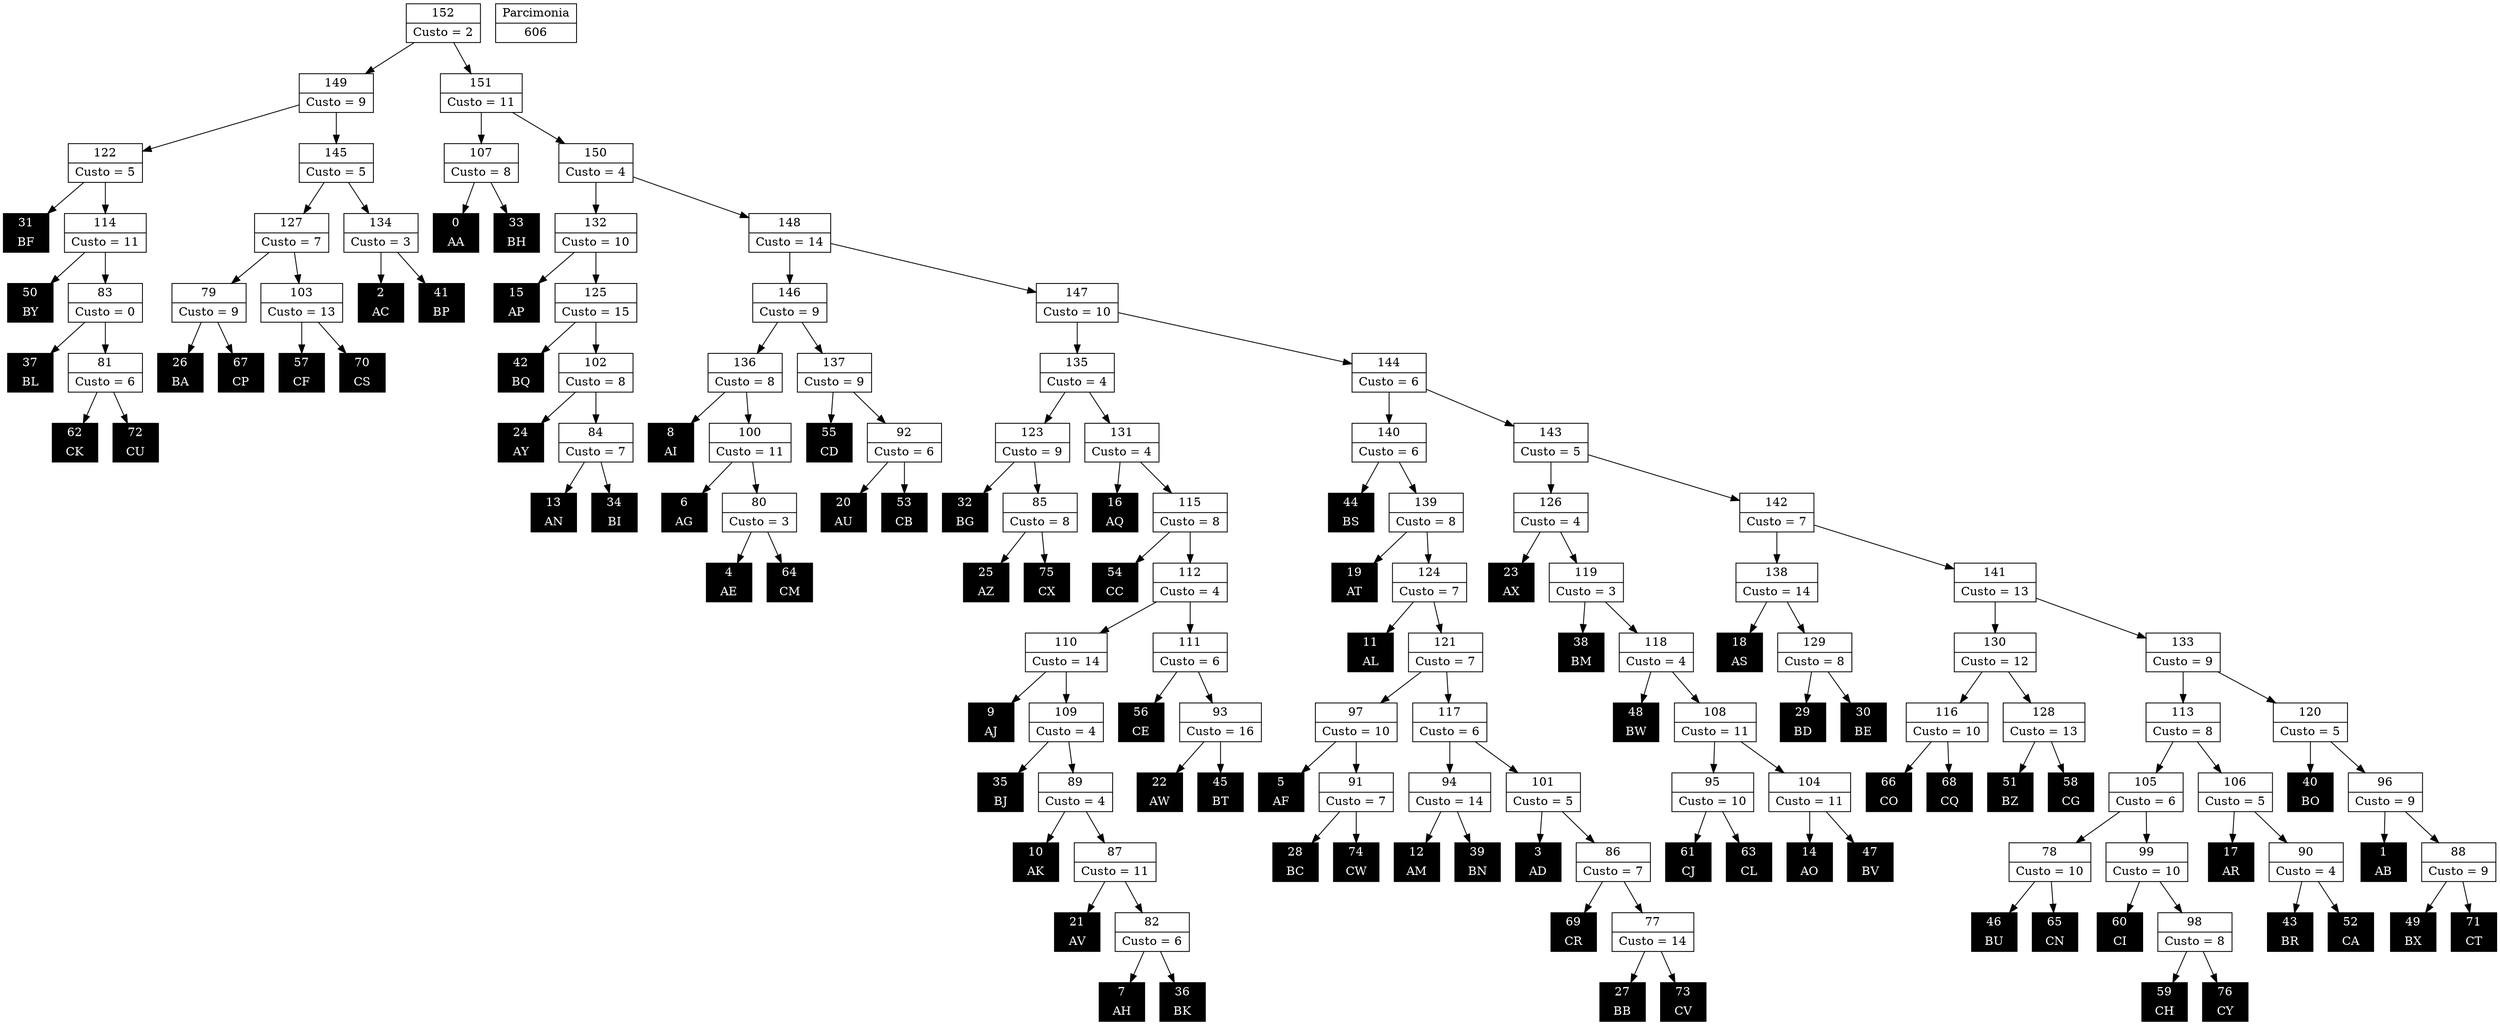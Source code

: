Digraph G {
0 [shape="record", label="{0 | AA}",style=filled, color=black, fontcolor=white,fontsize=14, height=0.5]
1 [shape="record", label="{1 | AB}",style=filled, color=black, fontcolor=white,fontsize=14, height=0.5]
2 [shape="record", label="{2 | AC}",style=filled, color=black, fontcolor=white,fontsize=14, height=0.5]
3 [shape="record", label="{3 | AD}",style=filled, color=black, fontcolor=white,fontsize=14, height=0.5]
4 [shape="record", label="{4 | AE}",style=filled, color=black, fontcolor=white,fontsize=14, height=0.5]
5 [shape="record", label="{5 | AF}",style=filled, color=black, fontcolor=white,fontsize=14, height=0.5]
6 [shape="record", label="{6 | AG}",style=filled, color=black, fontcolor=white,fontsize=14, height=0.5]
7 [shape="record", label="{7 | AH}",style=filled, color=black, fontcolor=white,fontsize=14, height=0.5]
8 [shape="record", label="{8 | AI}",style=filled, color=black, fontcolor=white,fontsize=14, height=0.5]
9 [shape="record", label="{9 | AJ}",style=filled, color=black, fontcolor=white,fontsize=14, height=0.5]
10 [shape="record", label="{10 | AK}",style=filled, color=black, fontcolor=white,fontsize=14, height=0.5]
11 [shape="record", label="{11 | AL}",style=filled, color=black, fontcolor=white,fontsize=14, height=0.5]
12 [shape="record", label="{12 | AM}",style=filled, color=black, fontcolor=white,fontsize=14, height=0.5]
13 [shape="record", label="{13 | AN}",style=filled, color=black, fontcolor=white,fontsize=14, height=0.5]
14 [shape="record", label="{14 | AO}",style=filled, color=black, fontcolor=white,fontsize=14, height=0.5]
15 [shape="record", label="{15 | AP}",style=filled, color=black, fontcolor=white,fontsize=14, height=0.5]
16 [shape="record", label="{16 | AQ}",style=filled, color=black, fontcolor=white,fontsize=14, height=0.5]
17 [shape="record", label="{17 | AR}",style=filled, color=black, fontcolor=white,fontsize=14, height=0.5]
18 [shape="record", label="{18 | AS}",style=filled, color=black, fontcolor=white,fontsize=14, height=0.5]
19 [shape="record", label="{19 | AT}",style=filled, color=black, fontcolor=white,fontsize=14, height=0.5]
20 [shape="record", label="{20 | AU}",style=filled, color=black, fontcolor=white,fontsize=14, height=0.5]
21 [shape="record", label="{21 | AV}",style=filled, color=black, fontcolor=white,fontsize=14, height=0.5]
22 [shape="record", label="{22 | AW}",style=filled, color=black, fontcolor=white,fontsize=14, height=0.5]
23 [shape="record", label="{23 | AX}",style=filled, color=black, fontcolor=white,fontsize=14, height=0.5]
24 [shape="record", label="{24 | AY}",style=filled, color=black, fontcolor=white,fontsize=14, height=0.5]
25 [shape="record", label="{25 | AZ}",style=filled, color=black, fontcolor=white,fontsize=14, height=0.5]
26 [shape="record", label="{26 | BA}",style=filled, color=black, fontcolor=white,fontsize=14, height=0.5]
27 [shape="record", label="{27 | BB}",style=filled, color=black, fontcolor=white,fontsize=14, height=0.5]
28 [shape="record", label="{28 | BC}",style=filled, color=black, fontcolor=white,fontsize=14, height=0.5]
29 [shape="record", label="{29 | BD}",style=filled, color=black, fontcolor=white,fontsize=14, height=0.5]
30 [shape="record", label="{30 | BE}",style=filled, color=black, fontcolor=white,fontsize=14, height=0.5]
31 [shape="record", label="{31 | BF}",style=filled, color=black, fontcolor=white,fontsize=14, height=0.5]
32 [shape="record", label="{32 | BG}",style=filled, color=black, fontcolor=white,fontsize=14, height=0.5]
33 [shape="record", label="{33 | BH}",style=filled, color=black, fontcolor=white,fontsize=14, height=0.5]
34 [shape="record", label="{34 | BI}",style=filled, color=black, fontcolor=white,fontsize=14, height=0.5]
35 [shape="record", label="{35 | BJ}",style=filled, color=black, fontcolor=white,fontsize=14, height=0.5]
36 [shape="record", label="{36 | BK}",style=filled, color=black, fontcolor=white,fontsize=14, height=0.5]
37 [shape="record", label="{37 | BL}",style=filled, color=black, fontcolor=white,fontsize=14, height=0.5]
38 [shape="record", label="{38 | BM}",style=filled, color=black, fontcolor=white,fontsize=14, height=0.5]
39 [shape="record", label="{39 | BN}",style=filled, color=black, fontcolor=white,fontsize=14, height=0.5]
40 [shape="record", label="{40 | BO}",style=filled, color=black, fontcolor=white,fontsize=14, height=0.5]
41 [shape="record", label="{41 | BP}",style=filled, color=black, fontcolor=white,fontsize=14, height=0.5]
42 [shape="record", label="{42 | BQ}",style=filled, color=black, fontcolor=white,fontsize=14, height=0.5]
43 [shape="record", label="{43 | BR}",style=filled, color=black, fontcolor=white,fontsize=14, height=0.5]
44 [shape="record", label="{44 | BS}",style=filled, color=black, fontcolor=white,fontsize=14, height=0.5]
45 [shape="record", label="{45 | BT}",style=filled, color=black, fontcolor=white,fontsize=14, height=0.5]
46 [shape="record", label="{46 | BU}",style=filled, color=black, fontcolor=white,fontsize=14, height=0.5]
47 [shape="record", label="{47 | BV}",style=filled, color=black, fontcolor=white,fontsize=14, height=0.5]
48 [shape="record", label="{48 | BW}",style=filled, color=black, fontcolor=white,fontsize=14, height=0.5]
49 [shape="record", label="{49 | BX}",style=filled, color=black, fontcolor=white,fontsize=14, height=0.5]
50 [shape="record", label="{50 | BY}",style=filled, color=black, fontcolor=white,fontsize=14, height=0.5]
51 [shape="record", label="{51 | BZ}",style=filled, color=black, fontcolor=white,fontsize=14, height=0.5]
52 [shape="record", label="{52 | CA}",style=filled, color=black, fontcolor=white,fontsize=14, height=0.5]
53 [shape="record", label="{53 | CB}",style=filled, color=black, fontcolor=white,fontsize=14, height=0.5]
54 [shape="record", label="{54 | CC}",style=filled, color=black, fontcolor=white,fontsize=14, height=0.5]
55 [shape="record", label="{55 | CD}",style=filled, color=black, fontcolor=white,fontsize=14, height=0.5]
56 [shape="record", label="{56 | CE}",style=filled, color=black, fontcolor=white,fontsize=14, height=0.5]
57 [shape="record", label="{57 | CF}",style=filled, color=black, fontcolor=white,fontsize=14, height=0.5]
58 [shape="record", label="{58 | CG}",style=filled, color=black, fontcolor=white,fontsize=14, height=0.5]
59 [shape="record", label="{59 | CH}",style=filled, color=black, fontcolor=white,fontsize=14, height=0.5]
60 [shape="record", label="{60 | CI}",style=filled, color=black, fontcolor=white,fontsize=14, height=0.5]
61 [shape="record", label="{61 | CJ}",style=filled, color=black, fontcolor=white,fontsize=14, height=0.5]
62 [shape="record", label="{62 | CK}",style=filled, color=black, fontcolor=white,fontsize=14, height=0.5]
63 [shape="record", label="{63 | CL}",style=filled, color=black, fontcolor=white,fontsize=14, height=0.5]
64 [shape="record", label="{64 | CM}",style=filled, color=black, fontcolor=white,fontsize=14, height=0.5]
65 [shape="record", label="{65 | CN}",style=filled, color=black, fontcolor=white,fontsize=14, height=0.5]
66 [shape="record", label="{66 | CO}",style=filled, color=black, fontcolor=white,fontsize=14, height=0.5]
67 [shape="record", label="{67 | CP}",style=filled, color=black, fontcolor=white,fontsize=14, height=0.5]
68 [shape="record", label="{68 | CQ}",style=filled, color=black, fontcolor=white,fontsize=14, height=0.5]
69 [shape="record", label="{69 | CR}",style=filled, color=black, fontcolor=white,fontsize=14, height=0.5]
70 [shape="record", label="{70 | CS}",style=filled, color=black, fontcolor=white,fontsize=14, height=0.5]
71 [shape="record", label="{71 | CT}",style=filled, color=black, fontcolor=white,fontsize=14, height=0.5]
72 [shape="record", label="{72 | CU}",style=filled, color=black, fontcolor=white,fontsize=14, height=0.5]
73 [shape="record", label="{73 | CV}",style=filled, color=black, fontcolor=white,fontsize=14, height=0.5]
74 [shape="record", label="{74 | CW}",style=filled, color=black, fontcolor=white,fontsize=14, height=0.5]
75 [shape="record", label="{75 | CX}",style=filled, color=black, fontcolor=white,fontsize=14, height=0.5]
76 [shape="record", label="{76 | CY}",style=filled, color=black, fontcolor=white,fontsize=14, height=0.5]
77 [shape="record", label="{77|Custo = 14}"]
78 [shape="record", label="{78|Custo = 10}"]
79 [shape="record", label="{79|Custo = 9}"]
80 [shape="record", label="{80|Custo = 3}"]
81 [shape="record", label="{81|Custo = 6}"]
82 [shape="record", label="{82|Custo = 6}"]
83 [shape="record", label="{83|Custo = 0}"]
84 [shape="record", label="{84|Custo = 7}"]
85 [shape="record", label="{85|Custo = 8}"]
86 [shape="record", label="{86|Custo = 7}"]
87 [shape="record", label="{87|Custo = 11}"]
88 [shape="record", label="{88|Custo = 9}"]
89 [shape="record", label="{89|Custo = 4}"]
90 [shape="record", label="{90|Custo = 4}"]
91 [shape="record", label="{91|Custo = 7}"]
92 [shape="record", label="{92|Custo = 6}"]
93 [shape="record", label="{93|Custo = 16}"]
94 [shape="record", label="{94|Custo = 14}"]
95 [shape="record", label="{95|Custo = 10}"]
96 [shape="record", label="{96|Custo = 9}"]
97 [shape="record", label="{97|Custo = 10}"]
98 [shape="record", label="{98|Custo = 8}"]
99 [shape="record", label="{99|Custo = 10}"]
100 [shape="record", label="{100|Custo = 11}"]
101 [shape="record", label="{101|Custo = 5}"]
102 [shape="record", label="{102|Custo = 8}"]
103 [shape="record", label="{103|Custo = 13}"]
104 [shape="record", label="{104|Custo = 11}"]
105 [shape="record", label="{105|Custo = 6}"]
106 [shape="record", label="{106|Custo = 5}"]
107 [shape="record", label="{107|Custo = 8}"]
108 [shape="record", label="{108|Custo = 11}"]
109 [shape="record", label="{109|Custo = 4}"]
110 [shape="record", label="{110|Custo = 14}"]
111 [shape="record", label="{111|Custo = 6}"]
112 [shape="record", label="{112|Custo = 4}"]
113 [shape="record", label="{113|Custo = 8}"]
114 [shape="record", label="{114|Custo = 11}"]
115 [shape="record", label="{115|Custo = 8}"]
116 [shape="record", label="{116|Custo = 10}"]
117 [shape="record", label="{117|Custo = 6}"]
118 [shape="record", label="{118|Custo = 4}"]
119 [shape="record", label="{119|Custo = 3}"]
120 [shape="record", label="{120|Custo = 5}"]
121 [shape="record", label="{121|Custo = 7}"]
122 [shape="record", label="{122|Custo = 5}"]
123 [shape="record", label="{123|Custo = 9}"]
124 [shape="record", label="{124|Custo = 7}"]
125 [shape="record", label="{125|Custo = 15}"]
126 [shape="record", label="{126|Custo = 4}"]
127 [shape="record", label="{127|Custo = 7}"]
128 [shape="record", label="{128|Custo = 13}"]
129 [shape="record", label="{129|Custo = 8}"]
130 [shape="record", label="{130|Custo = 12}"]
131 [shape="record", label="{131|Custo = 4}"]
132 [shape="record", label="{132|Custo = 10}"]
133 [shape="record", label="{133|Custo = 9}"]
134 [shape="record", label="{134|Custo = 3}"]
135 [shape="record", label="{135|Custo = 4}"]
136 [shape="record", label="{136|Custo = 8}"]
137 [shape="record", label="{137|Custo = 9}"]
138 [shape="record", label="{138|Custo = 14}"]
139 [shape="record", label="{139|Custo = 8}"]
140 [shape="record", label="{140|Custo = 6}"]
141 [shape="record", label="{141|Custo = 13}"]
142 [shape="record", label="{142|Custo = 7}"]
143 [shape="record", label="{143|Custo = 5}"]
144 [shape="record", label="{144|Custo = 6}"]
145 [shape="record", label="{145|Custo = 5}"]
146 [shape="record", label="{146|Custo = 9}"]
147 [shape="record", label="{147|Custo = 10}"]
148 [shape="record", label="{148|Custo = 14}"]
149 [shape="record", label="{149|Custo = 9}"]
150 [shape="record", label="{150|Custo = 4}"]
151 [shape="record", label="{151|Custo = 11}"]
152 [shape="record", label="{152|Custo = 2}"]

77->73
77->27
78->65
78->46
79->67
79->26
80->64
80->4
81->72
81->62
82->36
82->7
83->81
83->37
84->34
84->13
85->75
85->25
86->77
86->69
87->82
87->21
88->71
88->49
89->87
89->10
90->52
90->43
91->74
91->28
92->53
92->20
93->45
93->22
94->39
94->12
95->63
95->61
96->88
96->1
97->91
97->5
98->76
98->59
99->98
99->60
100->80
100->6
101->86
101->3
102->84
102->24
103->70
103->57
104->47
104->14
105->99
105->78
106->90
106->17
107->33
107->0
108->104
108->95
109->89
109->35
110->109
110->9
111->93
111->56
112->111
112->110
113->106
113->105
114->83
114->50
115->112
115->54
116->68
116->66
117->101
117->94
118->108
118->48
119->118
119->38
120->96
120->40
121->117
121->97
122->114
122->31
123->85
123->32
124->121
124->11
125->102
125->42
126->119
126->23
127->103
127->79
128->58
128->51
129->30
129->29
130->128
130->116
131->115
131->16
132->125
132->15
133->120
133->113
134->41
134->2
135->131
135->123
136->100
136->8
137->92
137->55
138->129
138->18
139->124
139->19
140->139
140->44
141->133
141->130
142->141
142->138
143->142
143->126
144->143
144->140
145->134
145->127
146->137
146->136
147->144
147->135
148->147
148->146
149->145
149->122
150->148
150->132
151->150
151->107
152->151
152->149

606 [shape="record", label="{Parcimonia|606}"]
}